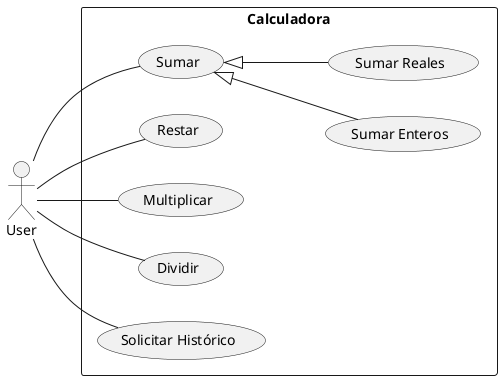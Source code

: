 @startuml
left to right direction
actor User
rectangle Calculadora{
    usecase "Sumar" as s
    usecase "Restar" as r
    usecase "Multiplicar" as m
    usecase "Dividir" as d
    usecase "Solicitar Histórico" as sh
    usecase "Sumar Enteros" as se
    usecase "Sumar Reales" as sr

    User -- s
    User -- r
    User -- m
    User -- d
    User -- sh

    s <|-- se
    s <|-- sr
}
@enduml
